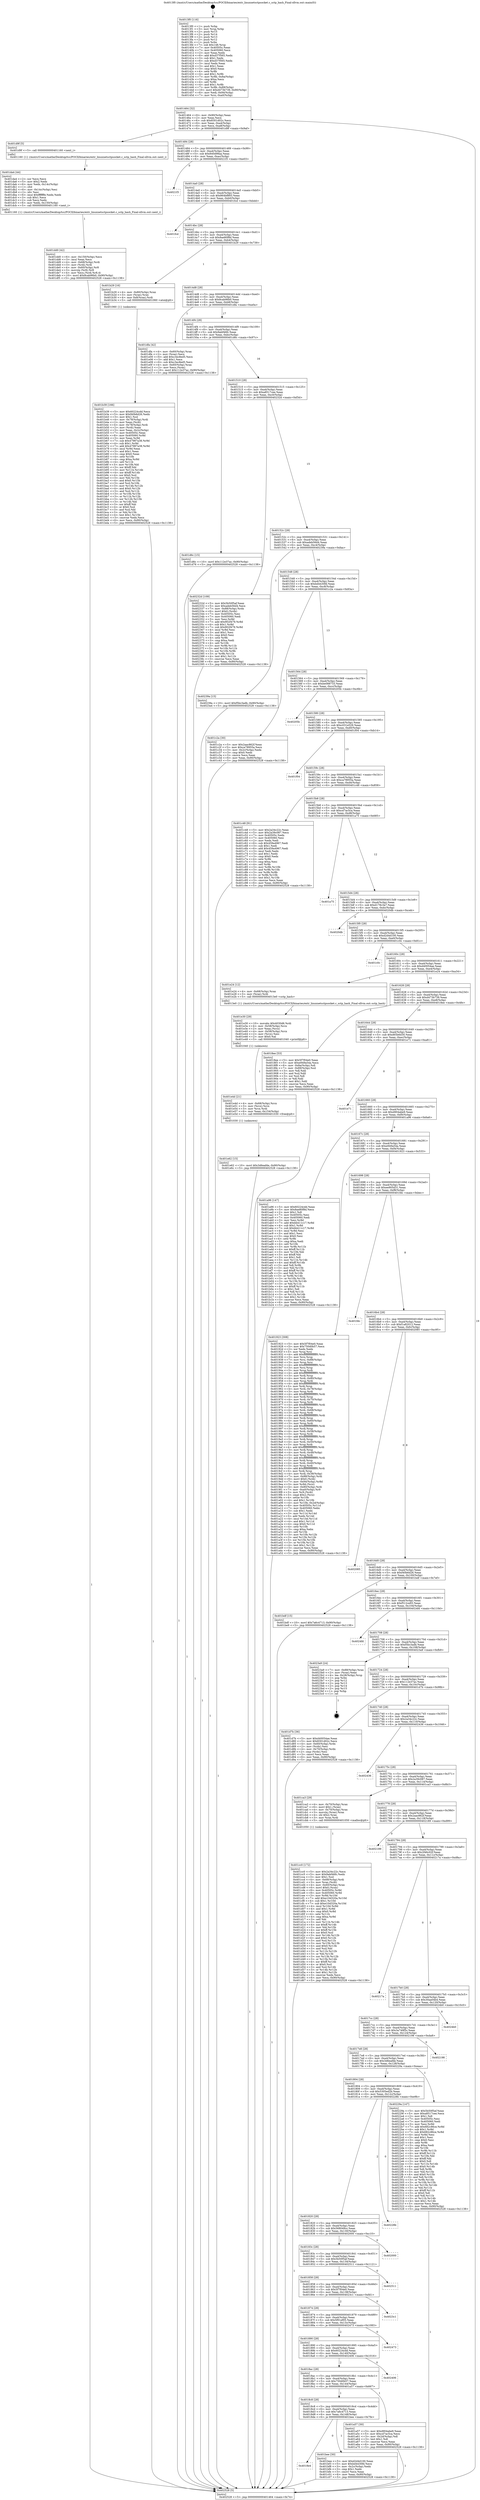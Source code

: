 digraph "0x4013f0" {
  label = "0x4013f0 (/mnt/c/Users/mathe/Desktop/tcc/POCII/binaries/extr_linuxnetsctpsocket.c_sctp_hash_Final-ollvm.out::main(0))"
  labelloc = "t"
  node[shape=record]

  Entry [label="",width=0.3,height=0.3,shape=circle,fillcolor=black,style=filled]
  "0x401464" [label="{
     0x401464 [32]\l
     | [instrs]\l
     &nbsp;&nbsp;0x401464 \<+6\>: mov -0x90(%rbp),%eax\l
     &nbsp;&nbsp;0x40146a \<+2\>: mov %eax,%ecx\l
     &nbsp;&nbsp;0x40146c \<+6\>: sub $0x8301d02c,%ecx\l
     &nbsp;&nbsp;0x401472 \<+6\>: mov %eax,-0xa4(%rbp)\l
     &nbsp;&nbsp;0x401478 \<+6\>: mov %ecx,-0xa8(%rbp)\l
     &nbsp;&nbsp;0x40147e \<+6\>: je 0000000000401d9f \<main+0x9af\>\l
  }"]
  "0x401d9f" [label="{
     0x401d9f [5]\l
     | [instrs]\l
     &nbsp;&nbsp;0x401d9f \<+5\>: call 0000000000401160 \<next_i\>\l
     | [calls]\l
     &nbsp;&nbsp;0x401160 \{1\} (/mnt/c/Users/mathe/Desktop/tcc/POCII/binaries/extr_linuxnetsctpsocket.c_sctp_hash_Final-ollvm.out::next_i)\l
  }"]
  "0x401484" [label="{
     0x401484 [28]\l
     | [instrs]\l
     &nbsp;&nbsp;0x401484 \<+5\>: jmp 0000000000401489 \<main+0x99\>\l
     &nbsp;&nbsp;0x401489 \<+6\>: mov -0xa4(%rbp),%eax\l
     &nbsp;&nbsp;0x40148f \<+5\>: sub $0x840d98aa,%eax\l
     &nbsp;&nbsp;0x401494 \<+6\>: mov %eax,-0xac(%rbp)\l
     &nbsp;&nbsp;0x40149a \<+6\>: je 00000000004021f3 \<main+0xe03\>\l
  }"]
  Exit [label="",width=0.3,height=0.3,shape=circle,fillcolor=black,style=filled,peripheries=2]
  "0x4021f3" [label="{
     0x4021f3\l
  }", style=dashed]
  "0x4014a0" [label="{
     0x4014a0 [28]\l
     | [instrs]\l
     &nbsp;&nbsp;0x4014a0 \<+5\>: jmp 00000000004014a5 \<main+0xb5\>\l
     &nbsp;&nbsp;0x4014a5 \<+6\>: mov -0xa4(%rbp),%eax\l
     &nbsp;&nbsp;0x4014ab \<+5\>: sub $0x864bf893,%eax\l
     &nbsp;&nbsp;0x4014b0 \<+6\>: mov %eax,-0xb0(%rbp)\l
     &nbsp;&nbsp;0x4014b6 \<+6\>: je 0000000000401fcd \<main+0xbdd\>\l
  }"]
  "0x401e62" [label="{
     0x401e62 [15]\l
     | [instrs]\l
     &nbsp;&nbsp;0x401e62 \<+10\>: movl $0x3d6eafde,-0x90(%rbp)\l
     &nbsp;&nbsp;0x401e6c \<+5\>: jmp 0000000000402528 \<main+0x1138\>\l
  }"]
  "0x401fcd" [label="{
     0x401fcd\l
  }", style=dashed]
  "0x4014bc" [label="{
     0x4014bc [28]\l
     | [instrs]\l
     &nbsp;&nbsp;0x4014bc \<+5\>: jmp 00000000004014c1 \<main+0xd1\>\l
     &nbsp;&nbsp;0x4014c1 \<+6\>: mov -0xa4(%rbp),%eax\l
     &nbsp;&nbsp;0x4014c7 \<+5\>: sub $0x8ae80f8d,%eax\l
     &nbsp;&nbsp;0x4014cc \<+6\>: mov %eax,-0xb4(%rbp)\l
     &nbsp;&nbsp;0x4014d2 \<+6\>: je 0000000000401b29 \<main+0x739\>\l
  }"]
  "0x401e4d" [label="{
     0x401e4d [21]\l
     | [instrs]\l
     &nbsp;&nbsp;0x401e4d \<+4\>: mov -0x68(%rbp),%rcx\l
     &nbsp;&nbsp;0x401e51 \<+3\>: mov (%rcx),%rcx\l
     &nbsp;&nbsp;0x401e54 \<+3\>: mov %rcx,%rdi\l
     &nbsp;&nbsp;0x401e57 \<+6\>: mov %eax,-0x154(%rbp)\l
     &nbsp;&nbsp;0x401e5d \<+5\>: call 0000000000401030 \<free@plt\>\l
     | [calls]\l
     &nbsp;&nbsp;0x401030 \{1\} (unknown)\l
  }"]
  "0x401b29" [label="{
     0x401b29 [16]\l
     | [instrs]\l
     &nbsp;&nbsp;0x401b29 \<+4\>: mov -0x80(%rbp),%rax\l
     &nbsp;&nbsp;0x401b2d \<+3\>: mov (%rax),%rax\l
     &nbsp;&nbsp;0x401b30 \<+4\>: mov 0x8(%rax),%rdi\l
     &nbsp;&nbsp;0x401b34 \<+5\>: call 0000000000401060 \<atoi@plt\>\l
     | [calls]\l
     &nbsp;&nbsp;0x401060 \{1\} (unknown)\l
  }"]
  "0x4014d8" [label="{
     0x4014d8 [28]\l
     | [instrs]\l
     &nbsp;&nbsp;0x4014d8 \<+5\>: jmp 00000000004014dd \<main+0xed\>\l
     &nbsp;&nbsp;0x4014dd \<+6\>: mov -0xa4(%rbp),%eax\l
     &nbsp;&nbsp;0x4014e3 \<+5\>: sub $0x8cab96b0,%eax\l
     &nbsp;&nbsp;0x4014e8 \<+6\>: mov %eax,-0xb8(%rbp)\l
     &nbsp;&nbsp;0x4014ee \<+6\>: je 0000000000401dfa \<main+0xa0a\>\l
  }"]
  "0x401e30" [label="{
     0x401e30 [29]\l
     | [instrs]\l
     &nbsp;&nbsp;0x401e30 \<+10\>: movabs $0x4030d6,%rdi\l
     &nbsp;&nbsp;0x401e3a \<+4\>: mov -0x58(%rbp),%rcx\l
     &nbsp;&nbsp;0x401e3e \<+2\>: mov %eax,(%rcx)\l
     &nbsp;&nbsp;0x401e40 \<+4\>: mov -0x58(%rbp),%rcx\l
     &nbsp;&nbsp;0x401e44 \<+2\>: mov (%rcx),%esi\l
     &nbsp;&nbsp;0x401e46 \<+2\>: mov $0x0,%al\l
     &nbsp;&nbsp;0x401e48 \<+5\>: call 0000000000401040 \<printf@plt\>\l
     | [calls]\l
     &nbsp;&nbsp;0x401040 \{1\} (unknown)\l
  }"]
  "0x401dfa" [label="{
     0x401dfa [42]\l
     | [instrs]\l
     &nbsp;&nbsp;0x401dfa \<+4\>: mov -0x60(%rbp),%rax\l
     &nbsp;&nbsp;0x401dfe \<+2\>: mov (%rax),%ecx\l
     &nbsp;&nbsp;0x401e00 \<+6\>: add $0xc3ec8ed5,%ecx\l
     &nbsp;&nbsp;0x401e06 \<+3\>: add $0x1,%ecx\l
     &nbsp;&nbsp;0x401e09 \<+6\>: sub $0xc3ec8ed5,%ecx\l
     &nbsp;&nbsp;0x401e0f \<+4\>: mov -0x60(%rbp),%rax\l
     &nbsp;&nbsp;0x401e13 \<+2\>: mov %ecx,(%rax)\l
     &nbsp;&nbsp;0x401e15 \<+10\>: movl $0x112e37ac,-0x90(%rbp)\l
     &nbsp;&nbsp;0x401e1f \<+5\>: jmp 0000000000402528 \<main+0x1138\>\l
  }"]
  "0x4014f4" [label="{
     0x4014f4 [28]\l
     | [instrs]\l
     &nbsp;&nbsp;0x4014f4 \<+5\>: jmp 00000000004014f9 \<main+0x109\>\l
     &nbsp;&nbsp;0x4014f9 \<+6\>: mov -0xa4(%rbp),%eax\l
     &nbsp;&nbsp;0x4014ff \<+5\>: sub $0x9abf46fc,%eax\l
     &nbsp;&nbsp;0x401504 \<+6\>: mov %eax,-0xbc(%rbp)\l
     &nbsp;&nbsp;0x40150a \<+6\>: je 0000000000401d6c \<main+0x97c\>\l
  }"]
  "0x401dd0" [label="{
     0x401dd0 [42]\l
     | [instrs]\l
     &nbsp;&nbsp;0x401dd0 \<+6\>: mov -0x150(%rbp),%ecx\l
     &nbsp;&nbsp;0x401dd6 \<+3\>: imul %eax,%ecx\l
     &nbsp;&nbsp;0x401dd9 \<+4\>: mov -0x68(%rbp),%rdi\l
     &nbsp;&nbsp;0x401ddd \<+3\>: mov (%rdi),%rdi\l
     &nbsp;&nbsp;0x401de0 \<+4\>: mov -0x60(%rbp),%r8\l
     &nbsp;&nbsp;0x401de4 \<+3\>: movslq (%r8),%r8\l
     &nbsp;&nbsp;0x401de7 \<+4\>: mov %ecx,(%rdi,%r8,4)\l
     &nbsp;&nbsp;0x401deb \<+10\>: movl $0x8cab96b0,-0x90(%rbp)\l
     &nbsp;&nbsp;0x401df5 \<+5\>: jmp 0000000000402528 \<main+0x1138\>\l
  }"]
  "0x401d6c" [label="{
     0x401d6c [15]\l
     | [instrs]\l
     &nbsp;&nbsp;0x401d6c \<+10\>: movl $0x112e37ac,-0x90(%rbp)\l
     &nbsp;&nbsp;0x401d76 \<+5\>: jmp 0000000000402528 \<main+0x1138\>\l
  }"]
  "0x401510" [label="{
     0x401510 [28]\l
     | [instrs]\l
     &nbsp;&nbsp;0x401510 \<+5\>: jmp 0000000000401515 \<main+0x125\>\l
     &nbsp;&nbsp;0x401515 \<+6\>: mov -0xa4(%rbp),%eax\l
     &nbsp;&nbsp;0x40151b \<+5\>: sub $0xa8517cee,%eax\l
     &nbsp;&nbsp;0x401520 \<+6\>: mov %eax,-0xc0(%rbp)\l
     &nbsp;&nbsp;0x401526 \<+6\>: je 000000000040232d \<main+0xf3d\>\l
  }"]
  "0x401da4" [label="{
     0x401da4 [44]\l
     | [instrs]\l
     &nbsp;&nbsp;0x401da4 \<+2\>: xor %ecx,%ecx\l
     &nbsp;&nbsp;0x401da6 \<+5\>: mov $0x2,%edx\l
     &nbsp;&nbsp;0x401dab \<+6\>: mov %edx,-0x14c(%rbp)\l
     &nbsp;&nbsp;0x401db1 \<+1\>: cltd\l
     &nbsp;&nbsp;0x401db2 \<+6\>: mov -0x14c(%rbp),%esi\l
     &nbsp;&nbsp;0x401db8 \<+2\>: idiv %esi\l
     &nbsp;&nbsp;0x401dba \<+6\>: imul $0xfffffffe,%edx,%edx\l
     &nbsp;&nbsp;0x401dc0 \<+3\>: sub $0x1,%ecx\l
     &nbsp;&nbsp;0x401dc3 \<+2\>: sub %ecx,%edx\l
     &nbsp;&nbsp;0x401dc5 \<+6\>: mov %edx,-0x150(%rbp)\l
     &nbsp;&nbsp;0x401dcb \<+5\>: call 0000000000401160 \<next_i\>\l
     | [calls]\l
     &nbsp;&nbsp;0x401160 \{1\} (/mnt/c/Users/mathe/Desktop/tcc/POCII/binaries/extr_linuxnetsctpsocket.c_sctp_hash_Final-ollvm.out::next_i)\l
  }"]
  "0x40232d" [label="{
     0x40232d [109]\l
     | [instrs]\l
     &nbsp;&nbsp;0x40232d \<+5\>: mov $0x5b50f5af,%eax\l
     &nbsp;&nbsp;0x402332 \<+5\>: mov $0xadeb56d4,%ecx\l
     &nbsp;&nbsp;0x402337 \<+7\>: mov -0x88(%rbp),%rdx\l
     &nbsp;&nbsp;0x40233e \<+6\>: movl $0x0,(%rdx)\l
     &nbsp;&nbsp;0x402344 \<+7\>: mov 0x40505c,%esi\l
     &nbsp;&nbsp;0x40234b \<+7\>: mov 0x405060,%edi\l
     &nbsp;&nbsp;0x402352 \<+3\>: mov %esi,%r8d\l
     &nbsp;&nbsp;0x402355 \<+7\>: add $0x902f479,%r8d\l
     &nbsp;&nbsp;0x40235c \<+4\>: sub $0x1,%r8d\l
     &nbsp;&nbsp;0x402360 \<+7\>: sub $0x902f479,%r8d\l
     &nbsp;&nbsp;0x402367 \<+4\>: imul %r8d,%esi\l
     &nbsp;&nbsp;0x40236b \<+3\>: and $0x1,%esi\l
     &nbsp;&nbsp;0x40236e \<+3\>: cmp $0x0,%esi\l
     &nbsp;&nbsp;0x402371 \<+4\>: sete %r9b\l
     &nbsp;&nbsp;0x402375 \<+3\>: cmp $0xa,%edi\l
     &nbsp;&nbsp;0x402378 \<+4\>: setl %r10b\l
     &nbsp;&nbsp;0x40237c \<+3\>: mov %r9b,%r11b\l
     &nbsp;&nbsp;0x40237f \<+3\>: and %r10b,%r11b\l
     &nbsp;&nbsp;0x402382 \<+3\>: xor %r10b,%r9b\l
     &nbsp;&nbsp;0x402385 \<+3\>: or %r9b,%r11b\l
     &nbsp;&nbsp;0x402388 \<+4\>: test $0x1,%r11b\l
     &nbsp;&nbsp;0x40238c \<+3\>: cmovne %ecx,%eax\l
     &nbsp;&nbsp;0x40238f \<+6\>: mov %eax,-0x90(%rbp)\l
     &nbsp;&nbsp;0x402395 \<+5\>: jmp 0000000000402528 \<main+0x1138\>\l
  }"]
  "0x40152c" [label="{
     0x40152c [28]\l
     | [instrs]\l
     &nbsp;&nbsp;0x40152c \<+5\>: jmp 0000000000401531 \<main+0x141\>\l
     &nbsp;&nbsp;0x401531 \<+6\>: mov -0xa4(%rbp),%eax\l
     &nbsp;&nbsp;0x401537 \<+5\>: sub $0xadeb56d4,%eax\l
     &nbsp;&nbsp;0x40153c \<+6\>: mov %eax,-0xc4(%rbp)\l
     &nbsp;&nbsp;0x401542 \<+6\>: je 000000000040239a \<main+0xfaa\>\l
  }"]
  "0x401cc0" [label="{
     0x401cc0 [172]\l
     | [instrs]\l
     &nbsp;&nbsp;0x401cc0 \<+5\>: mov $0x2a34c22c,%ecx\l
     &nbsp;&nbsp;0x401cc5 \<+5\>: mov $0x9abf46fc,%edx\l
     &nbsp;&nbsp;0x401cca \<+3\>: mov $0x1,%sil\l
     &nbsp;&nbsp;0x401ccd \<+4\>: mov -0x68(%rbp),%rdi\l
     &nbsp;&nbsp;0x401cd1 \<+3\>: mov %rax,(%rdi)\l
     &nbsp;&nbsp;0x401cd4 \<+4\>: mov -0x60(%rbp),%rax\l
     &nbsp;&nbsp;0x401cd8 \<+6\>: movl $0x0,(%rax)\l
     &nbsp;&nbsp;0x401cde \<+8\>: mov 0x40505c,%r8d\l
     &nbsp;&nbsp;0x401ce6 \<+8\>: mov 0x405060,%r9d\l
     &nbsp;&nbsp;0x401cee \<+3\>: mov %r8d,%r10d\l
     &nbsp;&nbsp;0x401cf1 \<+7\>: add $0xe10d320a,%r10d\l
     &nbsp;&nbsp;0x401cf8 \<+4\>: sub $0x1,%r10d\l
     &nbsp;&nbsp;0x401cfc \<+7\>: sub $0xe10d320a,%r10d\l
     &nbsp;&nbsp;0x401d03 \<+4\>: imul %r10d,%r8d\l
     &nbsp;&nbsp;0x401d07 \<+4\>: and $0x1,%r8d\l
     &nbsp;&nbsp;0x401d0b \<+4\>: cmp $0x0,%r8d\l
     &nbsp;&nbsp;0x401d0f \<+4\>: sete %r11b\l
     &nbsp;&nbsp;0x401d13 \<+4\>: cmp $0xa,%r9d\l
     &nbsp;&nbsp;0x401d17 \<+3\>: setl %bl\l
     &nbsp;&nbsp;0x401d1a \<+3\>: mov %r11b,%r14b\l
     &nbsp;&nbsp;0x401d1d \<+4\>: xor $0xff,%r14b\l
     &nbsp;&nbsp;0x401d21 \<+3\>: mov %bl,%r15b\l
     &nbsp;&nbsp;0x401d24 \<+4\>: xor $0xff,%r15b\l
     &nbsp;&nbsp;0x401d28 \<+4\>: xor $0x0,%sil\l
     &nbsp;&nbsp;0x401d2c \<+3\>: mov %r14b,%r12b\l
     &nbsp;&nbsp;0x401d2f \<+4\>: and $0x0,%r12b\l
     &nbsp;&nbsp;0x401d33 \<+3\>: and %sil,%r11b\l
     &nbsp;&nbsp;0x401d36 \<+3\>: mov %r15b,%r13b\l
     &nbsp;&nbsp;0x401d39 \<+4\>: and $0x0,%r13b\l
     &nbsp;&nbsp;0x401d3d \<+3\>: and %sil,%bl\l
     &nbsp;&nbsp;0x401d40 \<+3\>: or %r11b,%r12b\l
     &nbsp;&nbsp;0x401d43 \<+3\>: or %bl,%r13b\l
     &nbsp;&nbsp;0x401d46 \<+3\>: xor %r13b,%r12b\l
     &nbsp;&nbsp;0x401d49 \<+3\>: or %r15b,%r14b\l
     &nbsp;&nbsp;0x401d4c \<+4\>: xor $0xff,%r14b\l
     &nbsp;&nbsp;0x401d50 \<+4\>: or $0x0,%sil\l
     &nbsp;&nbsp;0x401d54 \<+3\>: and %sil,%r14b\l
     &nbsp;&nbsp;0x401d57 \<+3\>: or %r14b,%r12b\l
     &nbsp;&nbsp;0x401d5a \<+4\>: test $0x1,%r12b\l
     &nbsp;&nbsp;0x401d5e \<+3\>: cmovne %edx,%ecx\l
     &nbsp;&nbsp;0x401d61 \<+6\>: mov %ecx,-0x90(%rbp)\l
     &nbsp;&nbsp;0x401d67 \<+5\>: jmp 0000000000402528 \<main+0x1138\>\l
  }"]
  "0x40239a" [label="{
     0x40239a [15]\l
     | [instrs]\l
     &nbsp;&nbsp;0x40239a \<+10\>: movl $0xf5bc3adb,-0x90(%rbp)\l
     &nbsp;&nbsp;0x4023a4 \<+5\>: jmp 0000000000402528 \<main+0x1138\>\l
  }"]
  "0x401548" [label="{
     0x401548 [28]\l
     | [instrs]\l
     &nbsp;&nbsp;0x401548 \<+5\>: jmp 000000000040154d \<main+0x15d\>\l
     &nbsp;&nbsp;0x40154d \<+6\>: mov -0xa4(%rbp),%eax\l
     &nbsp;&nbsp;0x401553 \<+5\>: sub $0xbd4430fd,%eax\l
     &nbsp;&nbsp;0x401558 \<+6\>: mov %eax,-0xc8(%rbp)\l
     &nbsp;&nbsp;0x40155e \<+6\>: je 0000000000401c2a \<main+0x83a\>\l
  }"]
  "0x4018e4" [label="{
     0x4018e4\l
  }", style=dashed]
  "0x401c2a" [label="{
     0x401c2a [30]\l
     | [instrs]\l
     &nbsp;&nbsp;0x401c2a \<+5\>: mov $0x2aac862f,%eax\l
     &nbsp;&nbsp;0x401c2f \<+5\>: mov $0xca78955a,%ecx\l
     &nbsp;&nbsp;0x401c34 \<+3\>: mov -0x2c(%rbp),%edx\l
     &nbsp;&nbsp;0x401c37 \<+3\>: cmp $0x0,%edx\l
     &nbsp;&nbsp;0x401c3a \<+3\>: cmove %ecx,%eax\l
     &nbsp;&nbsp;0x401c3d \<+6\>: mov %eax,-0x90(%rbp)\l
     &nbsp;&nbsp;0x401c43 \<+5\>: jmp 0000000000402528 \<main+0x1138\>\l
  }"]
  "0x401564" [label="{
     0x401564 [28]\l
     | [instrs]\l
     &nbsp;&nbsp;0x401564 \<+5\>: jmp 0000000000401569 \<main+0x179\>\l
     &nbsp;&nbsp;0x401569 \<+6\>: mov -0xa4(%rbp),%eax\l
     &nbsp;&nbsp;0x40156f \<+5\>: sub $0xbe088733,%eax\l
     &nbsp;&nbsp;0x401574 \<+6\>: mov %eax,-0xcc(%rbp)\l
     &nbsp;&nbsp;0x40157a \<+6\>: je 000000000040205b \<main+0xc6b\>\l
  }"]
  "0x401bee" [label="{
     0x401bee [30]\l
     | [instrs]\l
     &nbsp;&nbsp;0x401bee \<+5\>: mov $0xd2d4d100,%eax\l
     &nbsp;&nbsp;0x401bf3 \<+5\>: mov $0xbd4430fd,%ecx\l
     &nbsp;&nbsp;0x401bf8 \<+3\>: mov -0x2c(%rbp),%edx\l
     &nbsp;&nbsp;0x401bfb \<+3\>: cmp $0x1,%edx\l
     &nbsp;&nbsp;0x401bfe \<+3\>: cmovl %ecx,%eax\l
     &nbsp;&nbsp;0x401c01 \<+6\>: mov %eax,-0x90(%rbp)\l
     &nbsp;&nbsp;0x401c07 \<+5\>: jmp 0000000000402528 \<main+0x1138\>\l
  }"]
  "0x40205b" [label="{
     0x40205b\l
  }", style=dashed]
  "0x401580" [label="{
     0x401580 [28]\l
     | [instrs]\l
     &nbsp;&nbsp;0x401580 \<+5\>: jmp 0000000000401585 \<main+0x195\>\l
     &nbsp;&nbsp;0x401585 \<+6\>: mov -0xa4(%rbp),%eax\l
     &nbsp;&nbsp;0x40158b \<+5\>: sub $0xc031e529,%eax\l
     &nbsp;&nbsp;0x401590 \<+6\>: mov %eax,-0xd0(%rbp)\l
     &nbsp;&nbsp;0x401596 \<+6\>: je 0000000000401f04 \<main+0xb14\>\l
  }"]
  "0x401b39" [label="{
     0x401b39 [166]\l
     | [instrs]\l
     &nbsp;&nbsp;0x401b39 \<+5\>: mov $0x60224cdd,%ecx\l
     &nbsp;&nbsp;0x401b3e \<+5\>: mov $0xf40b6d26,%edx\l
     &nbsp;&nbsp;0x401b43 \<+3\>: mov $0x1,%sil\l
     &nbsp;&nbsp;0x401b46 \<+4\>: mov -0x78(%rbp),%rdi\l
     &nbsp;&nbsp;0x401b4a \<+2\>: mov %eax,(%rdi)\l
     &nbsp;&nbsp;0x401b4c \<+4\>: mov -0x78(%rbp),%rdi\l
     &nbsp;&nbsp;0x401b50 \<+2\>: mov (%rdi),%eax\l
     &nbsp;&nbsp;0x401b52 \<+3\>: mov %eax,-0x2c(%rbp)\l
     &nbsp;&nbsp;0x401b55 \<+7\>: mov 0x40505c,%eax\l
     &nbsp;&nbsp;0x401b5c \<+8\>: mov 0x405060,%r8d\l
     &nbsp;&nbsp;0x401b64 \<+3\>: mov %eax,%r9d\l
     &nbsp;&nbsp;0x401b67 \<+7\>: sub $0x47987a38,%r9d\l
     &nbsp;&nbsp;0x401b6e \<+4\>: sub $0x1,%r9d\l
     &nbsp;&nbsp;0x401b72 \<+7\>: add $0x47987a38,%r9d\l
     &nbsp;&nbsp;0x401b79 \<+4\>: imul %r9d,%eax\l
     &nbsp;&nbsp;0x401b7d \<+3\>: and $0x1,%eax\l
     &nbsp;&nbsp;0x401b80 \<+3\>: cmp $0x0,%eax\l
     &nbsp;&nbsp;0x401b83 \<+4\>: sete %r10b\l
     &nbsp;&nbsp;0x401b87 \<+4\>: cmp $0xa,%r8d\l
     &nbsp;&nbsp;0x401b8b \<+4\>: setl %r11b\l
     &nbsp;&nbsp;0x401b8f \<+3\>: mov %r10b,%bl\l
     &nbsp;&nbsp;0x401b92 \<+3\>: xor $0xff,%bl\l
     &nbsp;&nbsp;0x401b95 \<+3\>: mov %r11b,%r14b\l
     &nbsp;&nbsp;0x401b98 \<+4\>: xor $0xff,%r14b\l
     &nbsp;&nbsp;0x401b9c \<+4\>: xor $0x0,%sil\l
     &nbsp;&nbsp;0x401ba0 \<+3\>: mov %bl,%r15b\l
     &nbsp;&nbsp;0x401ba3 \<+4\>: and $0x0,%r15b\l
     &nbsp;&nbsp;0x401ba7 \<+3\>: and %sil,%r10b\l
     &nbsp;&nbsp;0x401baa \<+3\>: mov %r14b,%r12b\l
     &nbsp;&nbsp;0x401bad \<+4\>: and $0x0,%r12b\l
     &nbsp;&nbsp;0x401bb1 \<+3\>: and %sil,%r11b\l
     &nbsp;&nbsp;0x401bb4 \<+3\>: or %r10b,%r15b\l
     &nbsp;&nbsp;0x401bb7 \<+3\>: or %r11b,%r12b\l
     &nbsp;&nbsp;0x401bba \<+3\>: xor %r12b,%r15b\l
     &nbsp;&nbsp;0x401bbd \<+3\>: or %r14b,%bl\l
     &nbsp;&nbsp;0x401bc0 \<+3\>: xor $0xff,%bl\l
     &nbsp;&nbsp;0x401bc3 \<+4\>: or $0x0,%sil\l
     &nbsp;&nbsp;0x401bc7 \<+3\>: and %sil,%bl\l
     &nbsp;&nbsp;0x401bca \<+3\>: or %bl,%r15b\l
     &nbsp;&nbsp;0x401bcd \<+4\>: test $0x1,%r15b\l
     &nbsp;&nbsp;0x401bd1 \<+3\>: cmovne %edx,%ecx\l
     &nbsp;&nbsp;0x401bd4 \<+6\>: mov %ecx,-0x90(%rbp)\l
     &nbsp;&nbsp;0x401bda \<+5\>: jmp 0000000000402528 \<main+0x1138\>\l
  }"]
  "0x401f04" [label="{
     0x401f04\l
  }", style=dashed]
  "0x40159c" [label="{
     0x40159c [28]\l
     | [instrs]\l
     &nbsp;&nbsp;0x40159c \<+5\>: jmp 00000000004015a1 \<main+0x1b1\>\l
     &nbsp;&nbsp;0x4015a1 \<+6\>: mov -0xa4(%rbp),%eax\l
     &nbsp;&nbsp;0x4015a7 \<+5\>: sub $0xca78955a,%eax\l
     &nbsp;&nbsp;0x4015ac \<+6\>: mov %eax,-0xd4(%rbp)\l
     &nbsp;&nbsp;0x4015b2 \<+6\>: je 0000000000401c48 \<main+0x858\>\l
  }"]
  "0x4018c8" [label="{
     0x4018c8 [28]\l
     | [instrs]\l
     &nbsp;&nbsp;0x4018c8 \<+5\>: jmp 00000000004018cd \<main+0x4dd\>\l
     &nbsp;&nbsp;0x4018cd \<+6\>: mov -0xa4(%rbp),%eax\l
     &nbsp;&nbsp;0x4018d3 \<+5\>: sub $0x7a6c4713,%eax\l
     &nbsp;&nbsp;0x4018d8 \<+6\>: mov %eax,-0x148(%rbp)\l
     &nbsp;&nbsp;0x4018de \<+6\>: je 0000000000401bee \<main+0x7fe\>\l
  }"]
  "0x401c48" [label="{
     0x401c48 [91]\l
     | [instrs]\l
     &nbsp;&nbsp;0x401c48 \<+5\>: mov $0x2a34c22c,%eax\l
     &nbsp;&nbsp;0x401c4d \<+5\>: mov $0x2a39c087,%ecx\l
     &nbsp;&nbsp;0x401c52 \<+7\>: mov 0x40505c,%edx\l
     &nbsp;&nbsp;0x401c59 \<+7\>: mov 0x405060,%esi\l
     &nbsp;&nbsp;0x401c60 \<+2\>: mov %edx,%edi\l
     &nbsp;&nbsp;0x401c62 \<+6\>: sub $0x459a4967,%edi\l
     &nbsp;&nbsp;0x401c68 \<+3\>: sub $0x1,%edi\l
     &nbsp;&nbsp;0x401c6b \<+6\>: add $0x459a4967,%edi\l
     &nbsp;&nbsp;0x401c71 \<+3\>: imul %edi,%edx\l
     &nbsp;&nbsp;0x401c74 \<+3\>: and $0x1,%edx\l
     &nbsp;&nbsp;0x401c77 \<+3\>: cmp $0x0,%edx\l
     &nbsp;&nbsp;0x401c7a \<+4\>: sete %r8b\l
     &nbsp;&nbsp;0x401c7e \<+3\>: cmp $0xa,%esi\l
     &nbsp;&nbsp;0x401c81 \<+4\>: setl %r9b\l
     &nbsp;&nbsp;0x401c85 \<+3\>: mov %r8b,%r10b\l
     &nbsp;&nbsp;0x401c88 \<+3\>: and %r9b,%r10b\l
     &nbsp;&nbsp;0x401c8b \<+3\>: xor %r9b,%r8b\l
     &nbsp;&nbsp;0x401c8e \<+3\>: or %r8b,%r10b\l
     &nbsp;&nbsp;0x401c91 \<+4\>: test $0x1,%r10b\l
     &nbsp;&nbsp;0x401c95 \<+3\>: cmovne %ecx,%eax\l
     &nbsp;&nbsp;0x401c98 \<+6\>: mov %eax,-0x90(%rbp)\l
     &nbsp;&nbsp;0x401c9e \<+5\>: jmp 0000000000402528 \<main+0x1138\>\l
  }"]
  "0x4015b8" [label="{
     0x4015b8 [28]\l
     | [instrs]\l
     &nbsp;&nbsp;0x4015b8 \<+5\>: jmp 00000000004015bd \<main+0x1cd\>\l
     &nbsp;&nbsp;0x4015bd \<+6\>: mov -0xa4(%rbp),%eax\l
     &nbsp;&nbsp;0x4015c3 \<+5\>: sub $0xcd7ac5ca,%eax\l
     &nbsp;&nbsp;0x4015c8 \<+6\>: mov %eax,-0xd8(%rbp)\l
     &nbsp;&nbsp;0x4015ce \<+6\>: je 0000000000401a75 \<main+0x685\>\l
  }"]
  "0x401a57" [label="{
     0x401a57 [30]\l
     | [instrs]\l
     &nbsp;&nbsp;0x401a57 \<+5\>: mov $0xd904abe9,%eax\l
     &nbsp;&nbsp;0x401a5c \<+5\>: mov $0xcd7ac5ca,%ecx\l
     &nbsp;&nbsp;0x401a61 \<+3\>: mov -0x2d(%rbp),%dl\l
     &nbsp;&nbsp;0x401a64 \<+3\>: test $0x1,%dl\l
     &nbsp;&nbsp;0x401a67 \<+3\>: cmovne %ecx,%eax\l
     &nbsp;&nbsp;0x401a6a \<+6\>: mov %eax,-0x90(%rbp)\l
     &nbsp;&nbsp;0x401a70 \<+5\>: jmp 0000000000402528 \<main+0x1138\>\l
  }"]
  "0x401a75" [label="{
     0x401a75\l
  }", style=dashed]
  "0x4015d4" [label="{
     0x4015d4 [28]\l
     | [instrs]\l
     &nbsp;&nbsp;0x4015d4 \<+5\>: jmp 00000000004015d9 \<main+0x1e9\>\l
     &nbsp;&nbsp;0x4015d9 \<+6\>: mov -0xa4(%rbp),%eax\l
     &nbsp;&nbsp;0x4015df \<+5\>: sub $0xd178c3a7,%eax\l
     &nbsp;&nbsp;0x4015e4 \<+6\>: mov %eax,-0xdc(%rbp)\l
     &nbsp;&nbsp;0x4015ea \<+6\>: je 00000000004020db \<main+0xceb\>\l
  }"]
  "0x4018ac" [label="{
     0x4018ac [28]\l
     | [instrs]\l
     &nbsp;&nbsp;0x4018ac \<+5\>: jmp 00000000004018b1 \<main+0x4c1\>\l
     &nbsp;&nbsp;0x4018b1 \<+6\>: mov -0xa4(%rbp),%eax\l
     &nbsp;&nbsp;0x4018b7 \<+5\>: sub $0x750d0b57,%eax\l
     &nbsp;&nbsp;0x4018bc \<+6\>: mov %eax,-0x144(%rbp)\l
     &nbsp;&nbsp;0x4018c2 \<+6\>: je 0000000000401a57 \<main+0x667\>\l
  }"]
  "0x4020db" [label="{
     0x4020db\l
  }", style=dashed]
  "0x4015f0" [label="{
     0x4015f0 [28]\l
     | [instrs]\l
     &nbsp;&nbsp;0x4015f0 \<+5\>: jmp 00000000004015f5 \<main+0x205\>\l
     &nbsp;&nbsp;0x4015f5 \<+6\>: mov -0xa4(%rbp),%eax\l
     &nbsp;&nbsp;0x4015fb \<+5\>: sub $0xd2d4d100,%eax\l
     &nbsp;&nbsp;0x401600 \<+6\>: mov %eax,-0xe0(%rbp)\l
     &nbsp;&nbsp;0x401606 \<+6\>: je 0000000000401c0c \<main+0x81c\>\l
  }"]
  "0x402406" [label="{
     0x402406\l
  }", style=dashed]
  "0x401c0c" [label="{
     0x401c0c\l
  }", style=dashed]
  "0x40160c" [label="{
     0x40160c [28]\l
     | [instrs]\l
     &nbsp;&nbsp;0x40160c \<+5\>: jmp 0000000000401611 \<main+0x221\>\l
     &nbsp;&nbsp;0x401611 \<+6\>: mov -0xa4(%rbp),%eax\l
     &nbsp;&nbsp;0x401617 \<+5\>: sub $0xd40054ae,%eax\l
     &nbsp;&nbsp;0x40161c \<+6\>: mov %eax,-0xe4(%rbp)\l
     &nbsp;&nbsp;0x401622 \<+6\>: je 0000000000401e24 \<main+0xa34\>\l
  }"]
  "0x401890" [label="{
     0x401890 [28]\l
     | [instrs]\l
     &nbsp;&nbsp;0x401890 \<+5\>: jmp 0000000000401895 \<main+0x4a5\>\l
     &nbsp;&nbsp;0x401895 \<+6\>: mov -0xa4(%rbp),%eax\l
     &nbsp;&nbsp;0x40189b \<+5\>: sub $0x60224cdd,%eax\l
     &nbsp;&nbsp;0x4018a0 \<+6\>: mov %eax,-0x140(%rbp)\l
     &nbsp;&nbsp;0x4018a6 \<+6\>: je 0000000000402406 \<main+0x1016\>\l
  }"]
  "0x401e24" [label="{
     0x401e24 [12]\l
     | [instrs]\l
     &nbsp;&nbsp;0x401e24 \<+4\>: mov -0x68(%rbp),%rax\l
     &nbsp;&nbsp;0x401e28 \<+3\>: mov (%rax),%rdi\l
     &nbsp;&nbsp;0x401e2b \<+5\>: call 00000000004013e0 \<sctp_hash\>\l
     | [calls]\l
     &nbsp;&nbsp;0x4013e0 \{1\} (/mnt/c/Users/mathe/Desktop/tcc/POCII/binaries/extr_linuxnetsctpsocket.c_sctp_hash_Final-ollvm.out::sctp_hash)\l
  }"]
  "0x401628" [label="{
     0x401628 [28]\l
     | [instrs]\l
     &nbsp;&nbsp;0x401628 \<+5\>: jmp 000000000040162d \<main+0x23d\>\l
     &nbsp;&nbsp;0x40162d \<+6\>: mov -0xa4(%rbp),%eax\l
     &nbsp;&nbsp;0x401633 \<+5\>: sub $0xd473b739,%eax\l
     &nbsp;&nbsp;0x401638 \<+6\>: mov %eax,-0xe8(%rbp)\l
     &nbsp;&nbsp;0x40163e \<+6\>: je 00000000004018ee \<main+0x4fe\>\l
  }"]
  "0x402473" [label="{
     0x402473\l
  }", style=dashed]
  "0x4018ee" [label="{
     0x4018ee [53]\l
     | [instrs]\l
     &nbsp;&nbsp;0x4018ee \<+5\>: mov $0x5f7f04e0,%eax\l
     &nbsp;&nbsp;0x4018f3 \<+5\>: mov $0xe949a54a,%ecx\l
     &nbsp;&nbsp;0x4018f8 \<+6\>: mov -0x8a(%rbp),%dl\l
     &nbsp;&nbsp;0x4018fe \<+7\>: mov -0x89(%rbp),%sil\l
     &nbsp;&nbsp;0x401905 \<+3\>: mov %dl,%dil\l
     &nbsp;&nbsp;0x401908 \<+3\>: and %sil,%dil\l
     &nbsp;&nbsp;0x40190b \<+3\>: xor %sil,%dl\l
     &nbsp;&nbsp;0x40190e \<+3\>: or %dl,%dil\l
     &nbsp;&nbsp;0x401911 \<+4\>: test $0x1,%dil\l
     &nbsp;&nbsp;0x401915 \<+3\>: cmovne %ecx,%eax\l
     &nbsp;&nbsp;0x401918 \<+6\>: mov %eax,-0x90(%rbp)\l
     &nbsp;&nbsp;0x40191e \<+5\>: jmp 0000000000402528 \<main+0x1138\>\l
  }"]
  "0x401644" [label="{
     0x401644 [28]\l
     | [instrs]\l
     &nbsp;&nbsp;0x401644 \<+5\>: jmp 0000000000401649 \<main+0x259\>\l
     &nbsp;&nbsp;0x401649 \<+6\>: mov -0xa4(%rbp),%eax\l
     &nbsp;&nbsp;0x40164f \<+5\>: sub $0xd65b6d30,%eax\l
     &nbsp;&nbsp;0x401654 \<+6\>: mov %eax,-0xec(%rbp)\l
     &nbsp;&nbsp;0x40165a \<+6\>: je 0000000000401e71 \<main+0xa81\>\l
  }"]
  "0x402528" [label="{
     0x402528 [5]\l
     | [instrs]\l
     &nbsp;&nbsp;0x402528 \<+5\>: jmp 0000000000401464 \<main+0x74\>\l
  }"]
  "0x4013f0" [label="{
     0x4013f0 [116]\l
     | [instrs]\l
     &nbsp;&nbsp;0x4013f0 \<+1\>: push %rbp\l
     &nbsp;&nbsp;0x4013f1 \<+3\>: mov %rsp,%rbp\l
     &nbsp;&nbsp;0x4013f4 \<+2\>: push %r15\l
     &nbsp;&nbsp;0x4013f6 \<+2\>: push %r14\l
     &nbsp;&nbsp;0x4013f8 \<+2\>: push %r13\l
     &nbsp;&nbsp;0x4013fa \<+2\>: push %r12\l
     &nbsp;&nbsp;0x4013fc \<+1\>: push %rbx\l
     &nbsp;&nbsp;0x4013fd \<+7\>: sub $0x148,%rsp\l
     &nbsp;&nbsp;0x401404 \<+7\>: mov 0x40505c,%eax\l
     &nbsp;&nbsp;0x40140b \<+7\>: mov 0x405060,%ecx\l
     &nbsp;&nbsp;0x401412 \<+2\>: mov %eax,%edx\l
     &nbsp;&nbsp;0x401414 \<+6\>: add $0xd37f565,%edx\l
     &nbsp;&nbsp;0x40141a \<+3\>: sub $0x1,%edx\l
     &nbsp;&nbsp;0x40141d \<+6\>: sub $0xd37f565,%edx\l
     &nbsp;&nbsp;0x401423 \<+3\>: imul %edx,%eax\l
     &nbsp;&nbsp;0x401426 \<+3\>: and $0x1,%eax\l
     &nbsp;&nbsp;0x401429 \<+3\>: cmp $0x0,%eax\l
     &nbsp;&nbsp;0x40142c \<+4\>: sete %r8b\l
     &nbsp;&nbsp;0x401430 \<+4\>: and $0x1,%r8b\l
     &nbsp;&nbsp;0x401434 \<+7\>: mov %r8b,-0x8a(%rbp)\l
     &nbsp;&nbsp;0x40143b \<+3\>: cmp $0xa,%ecx\l
     &nbsp;&nbsp;0x40143e \<+4\>: setl %r8b\l
     &nbsp;&nbsp;0x401442 \<+4\>: and $0x1,%r8b\l
     &nbsp;&nbsp;0x401446 \<+7\>: mov %r8b,-0x89(%rbp)\l
     &nbsp;&nbsp;0x40144d \<+10\>: movl $0xd473b739,-0x90(%rbp)\l
     &nbsp;&nbsp;0x401457 \<+6\>: mov %edi,-0x94(%rbp)\l
     &nbsp;&nbsp;0x40145d \<+7\>: mov %rsi,-0xa0(%rbp)\l
  }"]
  "0x401874" [label="{
     0x401874 [28]\l
     | [instrs]\l
     &nbsp;&nbsp;0x401874 \<+5\>: jmp 0000000000401879 \<main+0x489\>\l
     &nbsp;&nbsp;0x401879 \<+6\>: mov -0xa4(%rbp),%eax\l
     &nbsp;&nbsp;0x40187f \<+5\>: sub $0x5f91ef05,%eax\l
     &nbsp;&nbsp;0x401884 \<+6\>: mov %eax,-0x13c(%rbp)\l
     &nbsp;&nbsp;0x40188a \<+6\>: je 0000000000402473 \<main+0x1083\>\l
  }"]
  "0x401e71" [label="{
     0x401e71\l
  }", style=dashed]
  "0x401660" [label="{
     0x401660 [28]\l
     | [instrs]\l
     &nbsp;&nbsp;0x401660 \<+5\>: jmp 0000000000401665 \<main+0x275\>\l
     &nbsp;&nbsp;0x401665 \<+6\>: mov -0xa4(%rbp),%eax\l
     &nbsp;&nbsp;0x40166b \<+5\>: sub $0xd904abe9,%eax\l
     &nbsp;&nbsp;0x401670 \<+6\>: mov %eax,-0xf0(%rbp)\l
     &nbsp;&nbsp;0x401676 \<+6\>: je 0000000000401a96 \<main+0x6a6\>\l
  }"]
  "0x4023c1" [label="{
     0x4023c1\l
  }", style=dashed]
  "0x401a96" [label="{
     0x401a96 [147]\l
     | [instrs]\l
     &nbsp;&nbsp;0x401a96 \<+5\>: mov $0x60224cdd,%eax\l
     &nbsp;&nbsp;0x401a9b \<+5\>: mov $0x8ae80f8d,%ecx\l
     &nbsp;&nbsp;0x401aa0 \<+2\>: mov $0x1,%dl\l
     &nbsp;&nbsp;0x401aa2 \<+7\>: mov 0x40505c,%esi\l
     &nbsp;&nbsp;0x401aa9 \<+7\>: mov 0x405060,%edi\l
     &nbsp;&nbsp;0x401ab0 \<+3\>: mov %esi,%r8d\l
     &nbsp;&nbsp;0x401ab3 \<+7\>: add $0xbb411c17,%r8d\l
     &nbsp;&nbsp;0x401aba \<+4\>: sub $0x1,%r8d\l
     &nbsp;&nbsp;0x401abe \<+7\>: sub $0xbb411c17,%r8d\l
     &nbsp;&nbsp;0x401ac5 \<+4\>: imul %r8d,%esi\l
     &nbsp;&nbsp;0x401ac9 \<+3\>: and $0x1,%esi\l
     &nbsp;&nbsp;0x401acc \<+3\>: cmp $0x0,%esi\l
     &nbsp;&nbsp;0x401acf \<+4\>: sete %r9b\l
     &nbsp;&nbsp;0x401ad3 \<+3\>: cmp $0xa,%edi\l
     &nbsp;&nbsp;0x401ad6 \<+4\>: setl %r10b\l
     &nbsp;&nbsp;0x401ada \<+3\>: mov %r9b,%r11b\l
     &nbsp;&nbsp;0x401add \<+4\>: xor $0xff,%r11b\l
     &nbsp;&nbsp;0x401ae1 \<+3\>: mov %r10b,%bl\l
     &nbsp;&nbsp;0x401ae4 \<+3\>: xor $0xff,%bl\l
     &nbsp;&nbsp;0x401ae7 \<+3\>: xor $0x1,%dl\l
     &nbsp;&nbsp;0x401aea \<+3\>: mov %r11b,%r14b\l
     &nbsp;&nbsp;0x401aed \<+4\>: and $0xff,%r14b\l
     &nbsp;&nbsp;0x401af1 \<+3\>: and %dl,%r9b\l
     &nbsp;&nbsp;0x401af4 \<+3\>: mov %bl,%r15b\l
     &nbsp;&nbsp;0x401af7 \<+4\>: and $0xff,%r15b\l
     &nbsp;&nbsp;0x401afb \<+3\>: and %dl,%r10b\l
     &nbsp;&nbsp;0x401afe \<+3\>: or %r9b,%r14b\l
     &nbsp;&nbsp;0x401b01 \<+3\>: or %r10b,%r15b\l
     &nbsp;&nbsp;0x401b04 \<+3\>: xor %r15b,%r14b\l
     &nbsp;&nbsp;0x401b07 \<+3\>: or %bl,%r11b\l
     &nbsp;&nbsp;0x401b0a \<+4\>: xor $0xff,%r11b\l
     &nbsp;&nbsp;0x401b0e \<+3\>: or $0x1,%dl\l
     &nbsp;&nbsp;0x401b11 \<+3\>: and %dl,%r11b\l
     &nbsp;&nbsp;0x401b14 \<+3\>: or %r11b,%r14b\l
     &nbsp;&nbsp;0x401b17 \<+4\>: test $0x1,%r14b\l
     &nbsp;&nbsp;0x401b1b \<+3\>: cmovne %ecx,%eax\l
     &nbsp;&nbsp;0x401b1e \<+6\>: mov %eax,-0x90(%rbp)\l
     &nbsp;&nbsp;0x401b24 \<+5\>: jmp 0000000000402528 \<main+0x1138\>\l
  }"]
  "0x40167c" [label="{
     0x40167c [28]\l
     | [instrs]\l
     &nbsp;&nbsp;0x40167c \<+5\>: jmp 0000000000401681 \<main+0x291\>\l
     &nbsp;&nbsp;0x401681 \<+6\>: mov -0xa4(%rbp),%eax\l
     &nbsp;&nbsp;0x401687 \<+5\>: sub $0xe949a54a,%eax\l
     &nbsp;&nbsp;0x40168c \<+6\>: mov %eax,-0xf4(%rbp)\l
     &nbsp;&nbsp;0x401692 \<+6\>: je 0000000000401923 \<main+0x533\>\l
  }"]
  "0x401858" [label="{
     0x401858 [28]\l
     | [instrs]\l
     &nbsp;&nbsp;0x401858 \<+5\>: jmp 000000000040185d \<main+0x46d\>\l
     &nbsp;&nbsp;0x40185d \<+6\>: mov -0xa4(%rbp),%eax\l
     &nbsp;&nbsp;0x401863 \<+5\>: sub $0x5f7f04e0,%eax\l
     &nbsp;&nbsp;0x401868 \<+6\>: mov %eax,-0x138(%rbp)\l
     &nbsp;&nbsp;0x40186e \<+6\>: je 00000000004023c1 \<main+0xfd1\>\l
  }"]
  "0x401923" [label="{
     0x401923 [308]\l
     | [instrs]\l
     &nbsp;&nbsp;0x401923 \<+5\>: mov $0x5f7f04e0,%eax\l
     &nbsp;&nbsp;0x401928 \<+5\>: mov $0x750d0b57,%ecx\l
     &nbsp;&nbsp;0x40192d \<+2\>: xor %edx,%edx\l
     &nbsp;&nbsp;0x40192f \<+3\>: mov %rsp,%rsi\l
     &nbsp;&nbsp;0x401932 \<+4\>: add $0xfffffffffffffff0,%rsi\l
     &nbsp;&nbsp;0x401936 \<+3\>: mov %rsi,%rsp\l
     &nbsp;&nbsp;0x401939 \<+7\>: mov %rsi,-0x88(%rbp)\l
     &nbsp;&nbsp;0x401940 \<+3\>: mov %rsp,%rsi\l
     &nbsp;&nbsp;0x401943 \<+4\>: add $0xfffffffffffffff0,%rsi\l
     &nbsp;&nbsp;0x401947 \<+3\>: mov %rsi,%rsp\l
     &nbsp;&nbsp;0x40194a \<+3\>: mov %rsp,%rdi\l
     &nbsp;&nbsp;0x40194d \<+4\>: add $0xfffffffffffffff0,%rdi\l
     &nbsp;&nbsp;0x401951 \<+3\>: mov %rdi,%rsp\l
     &nbsp;&nbsp;0x401954 \<+4\>: mov %rdi,-0x80(%rbp)\l
     &nbsp;&nbsp;0x401958 \<+3\>: mov %rsp,%rdi\l
     &nbsp;&nbsp;0x40195b \<+4\>: add $0xfffffffffffffff0,%rdi\l
     &nbsp;&nbsp;0x40195f \<+3\>: mov %rdi,%rsp\l
     &nbsp;&nbsp;0x401962 \<+4\>: mov %rdi,-0x78(%rbp)\l
     &nbsp;&nbsp;0x401966 \<+3\>: mov %rsp,%rdi\l
     &nbsp;&nbsp;0x401969 \<+4\>: add $0xfffffffffffffff0,%rdi\l
     &nbsp;&nbsp;0x40196d \<+3\>: mov %rdi,%rsp\l
     &nbsp;&nbsp;0x401970 \<+4\>: mov %rdi,-0x70(%rbp)\l
     &nbsp;&nbsp;0x401974 \<+3\>: mov %rsp,%rdi\l
     &nbsp;&nbsp;0x401977 \<+4\>: add $0xfffffffffffffff0,%rdi\l
     &nbsp;&nbsp;0x40197b \<+3\>: mov %rdi,%rsp\l
     &nbsp;&nbsp;0x40197e \<+4\>: mov %rdi,-0x68(%rbp)\l
     &nbsp;&nbsp;0x401982 \<+3\>: mov %rsp,%rdi\l
     &nbsp;&nbsp;0x401985 \<+4\>: add $0xfffffffffffffff0,%rdi\l
     &nbsp;&nbsp;0x401989 \<+3\>: mov %rdi,%rsp\l
     &nbsp;&nbsp;0x40198c \<+4\>: mov %rdi,-0x60(%rbp)\l
     &nbsp;&nbsp;0x401990 \<+3\>: mov %rsp,%rdi\l
     &nbsp;&nbsp;0x401993 \<+4\>: add $0xfffffffffffffff0,%rdi\l
     &nbsp;&nbsp;0x401997 \<+3\>: mov %rdi,%rsp\l
     &nbsp;&nbsp;0x40199a \<+4\>: mov %rdi,-0x58(%rbp)\l
     &nbsp;&nbsp;0x40199e \<+3\>: mov %rsp,%rdi\l
     &nbsp;&nbsp;0x4019a1 \<+4\>: add $0xfffffffffffffff0,%rdi\l
     &nbsp;&nbsp;0x4019a5 \<+3\>: mov %rdi,%rsp\l
     &nbsp;&nbsp;0x4019a8 \<+4\>: mov %rdi,-0x50(%rbp)\l
     &nbsp;&nbsp;0x4019ac \<+3\>: mov %rsp,%rdi\l
     &nbsp;&nbsp;0x4019af \<+4\>: add $0xfffffffffffffff0,%rdi\l
     &nbsp;&nbsp;0x4019b3 \<+3\>: mov %rdi,%rsp\l
     &nbsp;&nbsp;0x4019b6 \<+4\>: mov %rdi,-0x48(%rbp)\l
     &nbsp;&nbsp;0x4019ba \<+3\>: mov %rsp,%rdi\l
     &nbsp;&nbsp;0x4019bd \<+4\>: add $0xfffffffffffffff0,%rdi\l
     &nbsp;&nbsp;0x4019c1 \<+3\>: mov %rdi,%rsp\l
     &nbsp;&nbsp;0x4019c4 \<+4\>: mov %rdi,-0x40(%rbp)\l
     &nbsp;&nbsp;0x4019c8 \<+3\>: mov %rsp,%rdi\l
     &nbsp;&nbsp;0x4019cb \<+4\>: add $0xfffffffffffffff0,%rdi\l
     &nbsp;&nbsp;0x4019cf \<+3\>: mov %rdi,%rsp\l
     &nbsp;&nbsp;0x4019d2 \<+4\>: mov %rdi,-0x38(%rbp)\l
     &nbsp;&nbsp;0x4019d6 \<+7\>: mov -0x88(%rbp),%rdi\l
     &nbsp;&nbsp;0x4019dd \<+6\>: movl $0x0,(%rdi)\l
     &nbsp;&nbsp;0x4019e3 \<+7\>: mov -0x94(%rbp),%r8d\l
     &nbsp;&nbsp;0x4019ea \<+3\>: mov %r8d,(%rsi)\l
     &nbsp;&nbsp;0x4019ed \<+4\>: mov -0x80(%rbp),%rdi\l
     &nbsp;&nbsp;0x4019f1 \<+7\>: mov -0xa0(%rbp),%r9\l
     &nbsp;&nbsp;0x4019f8 \<+3\>: mov %r9,(%rdi)\l
     &nbsp;&nbsp;0x4019fb \<+3\>: cmpl $0x2,(%rsi)\l
     &nbsp;&nbsp;0x4019fe \<+4\>: setne %r10b\l
     &nbsp;&nbsp;0x401a02 \<+4\>: and $0x1,%r10b\l
     &nbsp;&nbsp;0x401a06 \<+4\>: mov %r10b,-0x2d(%rbp)\l
     &nbsp;&nbsp;0x401a0a \<+8\>: mov 0x40505c,%r11d\l
     &nbsp;&nbsp;0x401a12 \<+7\>: mov 0x405060,%ebx\l
     &nbsp;&nbsp;0x401a19 \<+3\>: sub $0x1,%edx\l
     &nbsp;&nbsp;0x401a1c \<+3\>: mov %r11d,%r14d\l
     &nbsp;&nbsp;0x401a1f \<+3\>: add %edx,%r14d\l
     &nbsp;&nbsp;0x401a22 \<+4\>: imul %r14d,%r11d\l
     &nbsp;&nbsp;0x401a26 \<+4\>: and $0x1,%r11d\l
     &nbsp;&nbsp;0x401a2a \<+4\>: cmp $0x0,%r11d\l
     &nbsp;&nbsp;0x401a2e \<+4\>: sete %r10b\l
     &nbsp;&nbsp;0x401a32 \<+3\>: cmp $0xa,%ebx\l
     &nbsp;&nbsp;0x401a35 \<+4\>: setl %r15b\l
     &nbsp;&nbsp;0x401a39 \<+3\>: mov %r10b,%r12b\l
     &nbsp;&nbsp;0x401a3c \<+3\>: and %r15b,%r12b\l
     &nbsp;&nbsp;0x401a3f \<+3\>: xor %r15b,%r10b\l
     &nbsp;&nbsp;0x401a42 \<+3\>: or %r10b,%r12b\l
     &nbsp;&nbsp;0x401a45 \<+4\>: test $0x1,%r12b\l
     &nbsp;&nbsp;0x401a49 \<+3\>: cmovne %ecx,%eax\l
     &nbsp;&nbsp;0x401a4c \<+6\>: mov %eax,-0x90(%rbp)\l
     &nbsp;&nbsp;0x401a52 \<+5\>: jmp 0000000000402528 \<main+0x1138\>\l
  }"]
  "0x401698" [label="{
     0x401698 [28]\l
     | [instrs]\l
     &nbsp;&nbsp;0x401698 \<+5\>: jmp 000000000040169d \<main+0x2ad\>\l
     &nbsp;&nbsp;0x40169d \<+6\>: mov -0xa4(%rbp),%eax\l
     &nbsp;&nbsp;0x4016a3 \<+5\>: sub $0xee905d31,%eax\l
     &nbsp;&nbsp;0x4016a8 \<+6\>: mov %eax,-0xf8(%rbp)\l
     &nbsp;&nbsp;0x4016ae \<+6\>: je 0000000000401fdc \<main+0xbec\>\l
  }"]
  "0x402511" [label="{
     0x402511\l
  }", style=dashed]
  "0x40183c" [label="{
     0x40183c [28]\l
     | [instrs]\l
     &nbsp;&nbsp;0x40183c \<+5\>: jmp 0000000000401841 \<main+0x451\>\l
     &nbsp;&nbsp;0x401841 \<+6\>: mov -0xa4(%rbp),%eax\l
     &nbsp;&nbsp;0x401847 \<+5\>: sub $0x5b50f5af,%eax\l
     &nbsp;&nbsp;0x40184c \<+6\>: mov %eax,-0x134(%rbp)\l
     &nbsp;&nbsp;0x401852 \<+6\>: je 0000000000402511 \<main+0x1121\>\l
  }"]
  "0x401fdc" [label="{
     0x401fdc\l
  }", style=dashed]
  "0x4016b4" [label="{
     0x4016b4 [28]\l
     | [instrs]\l
     &nbsp;&nbsp;0x4016b4 \<+5\>: jmp 00000000004016b9 \<main+0x2c9\>\l
     &nbsp;&nbsp;0x4016b9 \<+6\>: mov -0xa4(%rbp),%eax\l
     &nbsp;&nbsp;0x4016bf \<+5\>: sub $0xf1a82012,%eax\l
     &nbsp;&nbsp;0x4016c4 \<+6\>: mov %eax,-0xfc(%rbp)\l
     &nbsp;&nbsp;0x4016ca \<+6\>: je 0000000000402085 \<main+0xc95\>\l
  }"]
  "0x402000" [label="{
     0x402000\l
  }", style=dashed]
  "0x402085" [label="{
     0x402085\l
  }", style=dashed]
  "0x4016d0" [label="{
     0x4016d0 [28]\l
     | [instrs]\l
     &nbsp;&nbsp;0x4016d0 \<+5\>: jmp 00000000004016d5 \<main+0x2e5\>\l
     &nbsp;&nbsp;0x4016d5 \<+6\>: mov -0xa4(%rbp),%eax\l
     &nbsp;&nbsp;0x4016db \<+5\>: sub $0xf40b6d26,%eax\l
     &nbsp;&nbsp;0x4016e0 \<+6\>: mov %eax,-0x100(%rbp)\l
     &nbsp;&nbsp;0x4016e6 \<+6\>: je 0000000000401bdf \<main+0x7ef\>\l
  }"]
  "0x401820" [label="{
     0x401820 [28]\l
     | [instrs]\l
     &nbsp;&nbsp;0x401820 \<+5\>: jmp 0000000000401825 \<main+0x435\>\l
     &nbsp;&nbsp;0x401825 \<+6\>: mov -0xa4(%rbp),%eax\l
     &nbsp;&nbsp;0x40182b \<+5\>: sub $0x568049cc,%eax\l
     &nbsp;&nbsp;0x401830 \<+6\>: mov %eax,-0x130(%rbp)\l
     &nbsp;&nbsp;0x401836 \<+6\>: je 0000000000402000 \<main+0xc10\>\l
  }"]
  "0x401bdf" [label="{
     0x401bdf [15]\l
     | [instrs]\l
     &nbsp;&nbsp;0x401bdf \<+10\>: movl $0x7a6c4713,-0x90(%rbp)\l
     &nbsp;&nbsp;0x401be9 \<+5\>: jmp 0000000000402528 \<main+0x1138\>\l
  }"]
  "0x4016ec" [label="{
     0x4016ec [28]\l
     | [instrs]\l
     &nbsp;&nbsp;0x4016ec \<+5\>: jmp 00000000004016f1 \<main+0x301\>\l
     &nbsp;&nbsp;0x4016f1 \<+6\>: mov -0xa4(%rbp),%eax\l
     &nbsp;&nbsp;0x4016f7 \<+5\>: sub $0xf512ce93,%eax\l
     &nbsp;&nbsp;0x4016fc \<+6\>: mov %eax,-0x104(%rbp)\l
     &nbsp;&nbsp;0x401702 \<+6\>: je 00000000004024fd \<main+0x110d\>\l
  }"]
  "0x40228b" [label="{
     0x40228b\l
  }", style=dashed]
  "0x4024fd" [label="{
     0x4024fd\l
  }", style=dashed]
  "0x401708" [label="{
     0x401708 [28]\l
     | [instrs]\l
     &nbsp;&nbsp;0x401708 \<+5\>: jmp 000000000040170d \<main+0x31d\>\l
     &nbsp;&nbsp;0x40170d \<+6\>: mov -0xa4(%rbp),%eax\l
     &nbsp;&nbsp;0x401713 \<+5\>: sub $0xf5bc3adb,%eax\l
     &nbsp;&nbsp;0x401718 \<+6\>: mov %eax,-0x108(%rbp)\l
     &nbsp;&nbsp;0x40171e \<+6\>: je 00000000004023a9 \<main+0xfb9\>\l
  }"]
  "0x401804" [label="{
     0x401804 [28]\l
     | [instrs]\l
     &nbsp;&nbsp;0x401804 \<+5\>: jmp 0000000000401809 \<main+0x419\>\l
     &nbsp;&nbsp;0x401809 \<+6\>: mov -0xa4(%rbp),%eax\l
     &nbsp;&nbsp;0x40180f \<+5\>: sub $0x5305ed2b,%eax\l
     &nbsp;&nbsp;0x401814 \<+6\>: mov %eax,-0x12c(%rbp)\l
     &nbsp;&nbsp;0x40181a \<+6\>: je 000000000040228b \<main+0xe9b\>\l
  }"]
  "0x4023a9" [label="{
     0x4023a9 [24]\l
     | [instrs]\l
     &nbsp;&nbsp;0x4023a9 \<+7\>: mov -0x88(%rbp),%rax\l
     &nbsp;&nbsp;0x4023b0 \<+2\>: mov (%rax),%eax\l
     &nbsp;&nbsp;0x4023b2 \<+4\>: lea -0x28(%rbp),%rsp\l
     &nbsp;&nbsp;0x4023b6 \<+1\>: pop %rbx\l
     &nbsp;&nbsp;0x4023b7 \<+2\>: pop %r12\l
     &nbsp;&nbsp;0x4023b9 \<+2\>: pop %r13\l
     &nbsp;&nbsp;0x4023bb \<+2\>: pop %r14\l
     &nbsp;&nbsp;0x4023bd \<+2\>: pop %r15\l
     &nbsp;&nbsp;0x4023bf \<+1\>: pop %rbp\l
     &nbsp;&nbsp;0x4023c0 \<+1\>: ret\l
  }"]
  "0x401724" [label="{
     0x401724 [28]\l
     | [instrs]\l
     &nbsp;&nbsp;0x401724 \<+5\>: jmp 0000000000401729 \<main+0x339\>\l
     &nbsp;&nbsp;0x401729 \<+6\>: mov -0xa4(%rbp),%eax\l
     &nbsp;&nbsp;0x40172f \<+5\>: sub $0x112e37ac,%eax\l
     &nbsp;&nbsp;0x401734 \<+6\>: mov %eax,-0x10c(%rbp)\l
     &nbsp;&nbsp;0x40173a \<+6\>: je 0000000000401d7b \<main+0x98b\>\l
  }"]
  "0x40229a" [label="{
     0x40229a [147]\l
     | [instrs]\l
     &nbsp;&nbsp;0x40229a \<+5\>: mov $0x5b50f5af,%eax\l
     &nbsp;&nbsp;0x40229f \<+5\>: mov $0xa8517cee,%ecx\l
     &nbsp;&nbsp;0x4022a4 \<+2\>: mov $0x1,%dl\l
     &nbsp;&nbsp;0x4022a6 \<+7\>: mov 0x40505c,%esi\l
     &nbsp;&nbsp;0x4022ad \<+7\>: mov 0x405060,%edi\l
     &nbsp;&nbsp;0x4022b4 \<+3\>: mov %esi,%r8d\l
     &nbsp;&nbsp;0x4022b7 \<+7\>: add $0x682c86ce,%r8d\l
     &nbsp;&nbsp;0x4022be \<+4\>: sub $0x1,%r8d\l
     &nbsp;&nbsp;0x4022c2 \<+7\>: sub $0x682c86ce,%r8d\l
     &nbsp;&nbsp;0x4022c9 \<+4\>: imul %r8d,%esi\l
     &nbsp;&nbsp;0x4022cd \<+3\>: and $0x1,%esi\l
     &nbsp;&nbsp;0x4022d0 \<+3\>: cmp $0x0,%esi\l
     &nbsp;&nbsp;0x4022d3 \<+4\>: sete %r9b\l
     &nbsp;&nbsp;0x4022d7 \<+3\>: cmp $0xa,%edi\l
     &nbsp;&nbsp;0x4022da \<+4\>: setl %r10b\l
     &nbsp;&nbsp;0x4022de \<+3\>: mov %r9b,%r11b\l
     &nbsp;&nbsp;0x4022e1 \<+4\>: xor $0xff,%r11b\l
     &nbsp;&nbsp;0x4022e5 \<+3\>: mov %r10b,%bl\l
     &nbsp;&nbsp;0x4022e8 \<+3\>: xor $0xff,%bl\l
     &nbsp;&nbsp;0x4022eb \<+3\>: xor $0x0,%dl\l
     &nbsp;&nbsp;0x4022ee \<+3\>: mov %r11b,%r14b\l
     &nbsp;&nbsp;0x4022f1 \<+4\>: and $0x0,%r14b\l
     &nbsp;&nbsp;0x4022f5 \<+3\>: and %dl,%r9b\l
     &nbsp;&nbsp;0x4022f8 \<+3\>: mov %bl,%r15b\l
     &nbsp;&nbsp;0x4022fb \<+4\>: and $0x0,%r15b\l
     &nbsp;&nbsp;0x4022ff \<+3\>: and %dl,%r10b\l
     &nbsp;&nbsp;0x402302 \<+3\>: or %r9b,%r14b\l
     &nbsp;&nbsp;0x402305 \<+3\>: or %r10b,%r15b\l
     &nbsp;&nbsp;0x402308 \<+3\>: xor %r15b,%r14b\l
     &nbsp;&nbsp;0x40230b \<+3\>: or %bl,%r11b\l
     &nbsp;&nbsp;0x40230e \<+4\>: xor $0xff,%r11b\l
     &nbsp;&nbsp;0x402312 \<+3\>: or $0x0,%dl\l
     &nbsp;&nbsp;0x402315 \<+3\>: and %dl,%r11b\l
     &nbsp;&nbsp;0x402318 \<+3\>: or %r11b,%r14b\l
     &nbsp;&nbsp;0x40231b \<+4\>: test $0x1,%r14b\l
     &nbsp;&nbsp;0x40231f \<+3\>: cmovne %ecx,%eax\l
     &nbsp;&nbsp;0x402322 \<+6\>: mov %eax,-0x90(%rbp)\l
     &nbsp;&nbsp;0x402328 \<+5\>: jmp 0000000000402528 \<main+0x1138\>\l
  }"]
  "0x401d7b" [label="{
     0x401d7b [36]\l
     | [instrs]\l
     &nbsp;&nbsp;0x401d7b \<+5\>: mov $0xd40054ae,%eax\l
     &nbsp;&nbsp;0x401d80 \<+5\>: mov $0x8301d02c,%ecx\l
     &nbsp;&nbsp;0x401d85 \<+4\>: mov -0x60(%rbp),%rdx\l
     &nbsp;&nbsp;0x401d89 \<+2\>: mov (%rdx),%esi\l
     &nbsp;&nbsp;0x401d8b \<+4\>: mov -0x70(%rbp),%rdx\l
     &nbsp;&nbsp;0x401d8f \<+2\>: cmp (%rdx),%esi\l
     &nbsp;&nbsp;0x401d91 \<+3\>: cmovl %ecx,%eax\l
     &nbsp;&nbsp;0x401d94 \<+6\>: mov %eax,-0x90(%rbp)\l
     &nbsp;&nbsp;0x401d9a \<+5\>: jmp 0000000000402528 \<main+0x1138\>\l
  }"]
  "0x401740" [label="{
     0x401740 [28]\l
     | [instrs]\l
     &nbsp;&nbsp;0x401740 \<+5\>: jmp 0000000000401745 \<main+0x355\>\l
     &nbsp;&nbsp;0x401745 \<+6\>: mov -0xa4(%rbp),%eax\l
     &nbsp;&nbsp;0x40174b \<+5\>: sub $0x2a34c22c,%eax\l
     &nbsp;&nbsp;0x401750 \<+6\>: mov %eax,-0x110(%rbp)\l
     &nbsp;&nbsp;0x401756 \<+6\>: je 0000000000402436 \<main+0x1046\>\l
  }"]
  "0x4017e8" [label="{
     0x4017e8 [28]\l
     | [instrs]\l
     &nbsp;&nbsp;0x4017e8 \<+5\>: jmp 00000000004017ed \<main+0x3fd\>\l
     &nbsp;&nbsp;0x4017ed \<+6\>: mov -0xa4(%rbp),%eax\l
     &nbsp;&nbsp;0x4017f3 \<+5\>: sub $0x3d6eafde,%eax\l
     &nbsp;&nbsp;0x4017f8 \<+6\>: mov %eax,-0x128(%rbp)\l
     &nbsp;&nbsp;0x4017fe \<+6\>: je 000000000040229a \<main+0xeaa\>\l
  }"]
  "0x402436" [label="{
     0x402436\l
  }", style=dashed]
  "0x40175c" [label="{
     0x40175c [28]\l
     | [instrs]\l
     &nbsp;&nbsp;0x40175c \<+5\>: jmp 0000000000401761 \<main+0x371\>\l
     &nbsp;&nbsp;0x401761 \<+6\>: mov -0xa4(%rbp),%eax\l
     &nbsp;&nbsp;0x401767 \<+5\>: sub $0x2a39c087,%eax\l
     &nbsp;&nbsp;0x40176c \<+6\>: mov %eax,-0x114(%rbp)\l
     &nbsp;&nbsp;0x401772 \<+6\>: je 0000000000401ca3 \<main+0x8b3\>\l
  }"]
  "0x402198" [label="{
     0x402198\l
  }", style=dashed]
  "0x401ca3" [label="{
     0x401ca3 [29]\l
     | [instrs]\l
     &nbsp;&nbsp;0x401ca3 \<+4\>: mov -0x70(%rbp),%rax\l
     &nbsp;&nbsp;0x401ca7 \<+6\>: movl $0x1,(%rax)\l
     &nbsp;&nbsp;0x401cad \<+4\>: mov -0x70(%rbp),%rax\l
     &nbsp;&nbsp;0x401cb1 \<+3\>: movslq (%rax),%rax\l
     &nbsp;&nbsp;0x401cb4 \<+4\>: shl $0x2,%rax\l
     &nbsp;&nbsp;0x401cb8 \<+3\>: mov %rax,%rdi\l
     &nbsp;&nbsp;0x401cbb \<+5\>: call 0000000000401050 \<malloc@plt\>\l
     | [calls]\l
     &nbsp;&nbsp;0x401050 \{1\} (unknown)\l
  }"]
  "0x401778" [label="{
     0x401778 [28]\l
     | [instrs]\l
     &nbsp;&nbsp;0x401778 \<+5\>: jmp 000000000040177d \<main+0x38d\>\l
     &nbsp;&nbsp;0x40177d \<+6\>: mov -0xa4(%rbp),%eax\l
     &nbsp;&nbsp;0x401783 \<+5\>: sub $0x2aac862f,%eax\l
     &nbsp;&nbsp;0x401788 \<+6\>: mov %eax,-0x118(%rbp)\l
     &nbsp;&nbsp;0x40178e \<+6\>: je 0000000000402189 \<main+0xd99\>\l
  }"]
  "0x4017cc" [label="{
     0x4017cc [28]\l
     | [instrs]\l
     &nbsp;&nbsp;0x4017cc \<+5\>: jmp 00000000004017d1 \<main+0x3e1\>\l
     &nbsp;&nbsp;0x4017d1 \<+6\>: mov -0xa4(%rbp),%eax\l
     &nbsp;&nbsp;0x4017d7 \<+5\>: sub $0x3a749f5c,%eax\l
     &nbsp;&nbsp;0x4017dc \<+6\>: mov %eax,-0x124(%rbp)\l
     &nbsp;&nbsp;0x4017e2 \<+6\>: je 0000000000402198 \<main+0xda8\>\l
  }"]
  "0x402189" [label="{
     0x402189\l
  }", style=dashed]
  "0x401794" [label="{
     0x401794 [28]\l
     | [instrs]\l
     &nbsp;&nbsp;0x401794 \<+5\>: jmp 0000000000401799 \<main+0x3a9\>\l
     &nbsp;&nbsp;0x401799 \<+6\>: mov -0xa4(%rbp),%eax\l
     &nbsp;&nbsp;0x40179f \<+5\>: sub $0x2f46c02f,%eax\l
     &nbsp;&nbsp;0x4017a4 \<+6\>: mov %eax,-0x11c(%rbp)\l
     &nbsp;&nbsp;0x4017aa \<+6\>: je 000000000040217a \<main+0xd8a\>\l
  }"]
  "0x4024b0" [label="{
     0x4024b0\l
  }", style=dashed]
  "0x40217a" [label="{
     0x40217a\l
  }", style=dashed]
  "0x4017b0" [label="{
     0x4017b0 [28]\l
     | [instrs]\l
     &nbsp;&nbsp;0x4017b0 \<+5\>: jmp 00000000004017b5 \<main+0x3c5\>\l
     &nbsp;&nbsp;0x4017b5 \<+6\>: mov -0xa4(%rbp),%eax\l
     &nbsp;&nbsp;0x4017bb \<+5\>: sub $0x30aa04b4,%eax\l
     &nbsp;&nbsp;0x4017c0 \<+6\>: mov %eax,-0x120(%rbp)\l
     &nbsp;&nbsp;0x4017c6 \<+6\>: je 00000000004024b0 \<main+0x10c0\>\l
  }"]
  Entry -> "0x4013f0" [label=" 1"]
  "0x401464" -> "0x401d9f" [label=" 1"]
  "0x401464" -> "0x401484" [label=" 19"]
  "0x4023a9" -> Exit [label=" 1"]
  "0x401484" -> "0x4021f3" [label=" 0"]
  "0x401484" -> "0x4014a0" [label=" 19"]
  "0x40239a" -> "0x402528" [label=" 1"]
  "0x4014a0" -> "0x401fcd" [label=" 0"]
  "0x4014a0" -> "0x4014bc" [label=" 19"]
  "0x40232d" -> "0x402528" [label=" 1"]
  "0x4014bc" -> "0x401b29" [label=" 1"]
  "0x4014bc" -> "0x4014d8" [label=" 18"]
  "0x40229a" -> "0x402528" [label=" 1"]
  "0x4014d8" -> "0x401dfa" [label=" 1"]
  "0x4014d8" -> "0x4014f4" [label=" 17"]
  "0x401e62" -> "0x402528" [label=" 1"]
  "0x4014f4" -> "0x401d6c" [label=" 1"]
  "0x4014f4" -> "0x401510" [label=" 16"]
  "0x401e4d" -> "0x401e62" [label=" 1"]
  "0x401510" -> "0x40232d" [label=" 1"]
  "0x401510" -> "0x40152c" [label=" 15"]
  "0x401e30" -> "0x401e4d" [label=" 1"]
  "0x40152c" -> "0x40239a" [label=" 1"]
  "0x40152c" -> "0x401548" [label=" 14"]
  "0x401e24" -> "0x401e30" [label=" 1"]
  "0x401548" -> "0x401c2a" [label=" 1"]
  "0x401548" -> "0x401564" [label=" 13"]
  "0x401dfa" -> "0x402528" [label=" 1"]
  "0x401564" -> "0x40205b" [label=" 0"]
  "0x401564" -> "0x401580" [label=" 13"]
  "0x401dd0" -> "0x402528" [label=" 1"]
  "0x401580" -> "0x401f04" [label=" 0"]
  "0x401580" -> "0x40159c" [label=" 13"]
  "0x401d9f" -> "0x401da4" [label=" 1"]
  "0x40159c" -> "0x401c48" [label=" 1"]
  "0x40159c" -> "0x4015b8" [label=" 12"]
  "0x401d7b" -> "0x402528" [label=" 2"]
  "0x4015b8" -> "0x401a75" [label=" 0"]
  "0x4015b8" -> "0x4015d4" [label=" 12"]
  "0x401d6c" -> "0x402528" [label=" 1"]
  "0x4015d4" -> "0x4020db" [label=" 0"]
  "0x4015d4" -> "0x4015f0" [label=" 12"]
  "0x401ca3" -> "0x401cc0" [label=" 1"]
  "0x4015f0" -> "0x401c0c" [label=" 0"]
  "0x4015f0" -> "0x40160c" [label=" 12"]
  "0x401c48" -> "0x402528" [label=" 1"]
  "0x40160c" -> "0x401e24" [label=" 1"]
  "0x40160c" -> "0x401628" [label=" 11"]
  "0x401bee" -> "0x402528" [label=" 1"]
  "0x401628" -> "0x4018ee" [label=" 1"]
  "0x401628" -> "0x401644" [label=" 10"]
  "0x4018ee" -> "0x402528" [label=" 1"]
  "0x4013f0" -> "0x401464" [label=" 1"]
  "0x402528" -> "0x401464" [label=" 19"]
  "0x4018c8" -> "0x4018e4" [label=" 0"]
  "0x401644" -> "0x401e71" [label=" 0"]
  "0x401644" -> "0x401660" [label=" 10"]
  "0x401da4" -> "0x401dd0" [label=" 1"]
  "0x401660" -> "0x401a96" [label=" 1"]
  "0x401660" -> "0x40167c" [label=" 9"]
  "0x401bdf" -> "0x402528" [label=" 1"]
  "0x40167c" -> "0x401923" [label=" 1"]
  "0x40167c" -> "0x401698" [label=" 8"]
  "0x401b29" -> "0x401b39" [label=" 1"]
  "0x401923" -> "0x402528" [label=" 1"]
  "0x401a96" -> "0x402528" [label=" 1"]
  "0x401698" -> "0x401fdc" [label=" 0"]
  "0x401698" -> "0x4016b4" [label=" 8"]
  "0x4018ac" -> "0x4018c8" [label=" 1"]
  "0x4016b4" -> "0x402085" [label=" 0"]
  "0x4016b4" -> "0x4016d0" [label=" 8"]
  "0x4018ac" -> "0x401a57" [label=" 1"]
  "0x4016d0" -> "0x401bdf" [label=" 1"]
  "0x4016d0" -> "0x4016ec" [label=" 7"]
  "0x401890" -> "0x4018ac" [label=" 2"]
  "0x4016ec" -> "0x4024fd" [label=" 0"]
  "0x4016ec" -> "0x401708" [label=" 7"]
  "0x401890" -> "0x402406" [label=" 0"]
  "0x401708" -> "0x4023a9" [label=" 1"]
  "0x401708" -> "0x401724" [label=" 6"]
  "0x401874" -> "0x401890" [label=" 2"]
  "0x401724" -> "0x401d7b" [label=" 2"]
  "0x401724" -> "0x401740" [label=" 4"]
  "0x401874" -> "0x402473" [label=" 0"]
  "0x401740" -> "0x402436" [label=" 0"]
  "0x401740" -> "0x40175c" [label=" 4"]
  "0x401858" -> "0x401874" [label=" 2"]
  "0x40175c" -> "0x401ca3" [label=" 1"]
  "0x40175c" -> "0x401778" [label=" 3"]
  "0x401858" -> "0x4023c1" [label=" 0"]
  "0x401778" -> "0x402189" [label=" 0"]
  "0x401778" -> "0x401794" [label=" 3"]
  "0x40183c" -> "0x401858" [label=" 2"]
  "0x401794" -> "0x40217a" [label=" 0"]
  "0x401794" -> "0x4017b0" [label=" 3"]
  "0x40183c" -> "0x402511" [label=" 0"]
  "0x4017b0" -> "0x4024b0" [label=" 0"]
  "0x4017b0" -> "0x4017cc" [label=" 3"]
  "0x401b39" -> "0x402528" [label=" 1"]
  "0x4017cc" -> "0x402198" [label=" 0"]
  "0x4017cc" -> "0x4017e8" [label=" 3"]
  "0x4018c8" -> "0x401bee" [label=" 1"]
  "0x4017e8" -> "0x40229a" [label=" 1"]
  "0x4017e8" -> "0x401804" [label=" 2"]
  "0x401c2a" -> "0x402528" [label=" 1"]
  "0x401804" -> "0x40228b" [label=" 0"]
  "0x401804" -> "0x401820" [label=" 2"]
  "0x401cc0" -> "0x402528" [label=" 1"]
  "0x401820" -> "0x402000" [label=" 0"]
  "0x401820" -> "0x40183c" [label=" 2"]
  "0x401a57" -> "0x402528" [label=" 1"]
}
